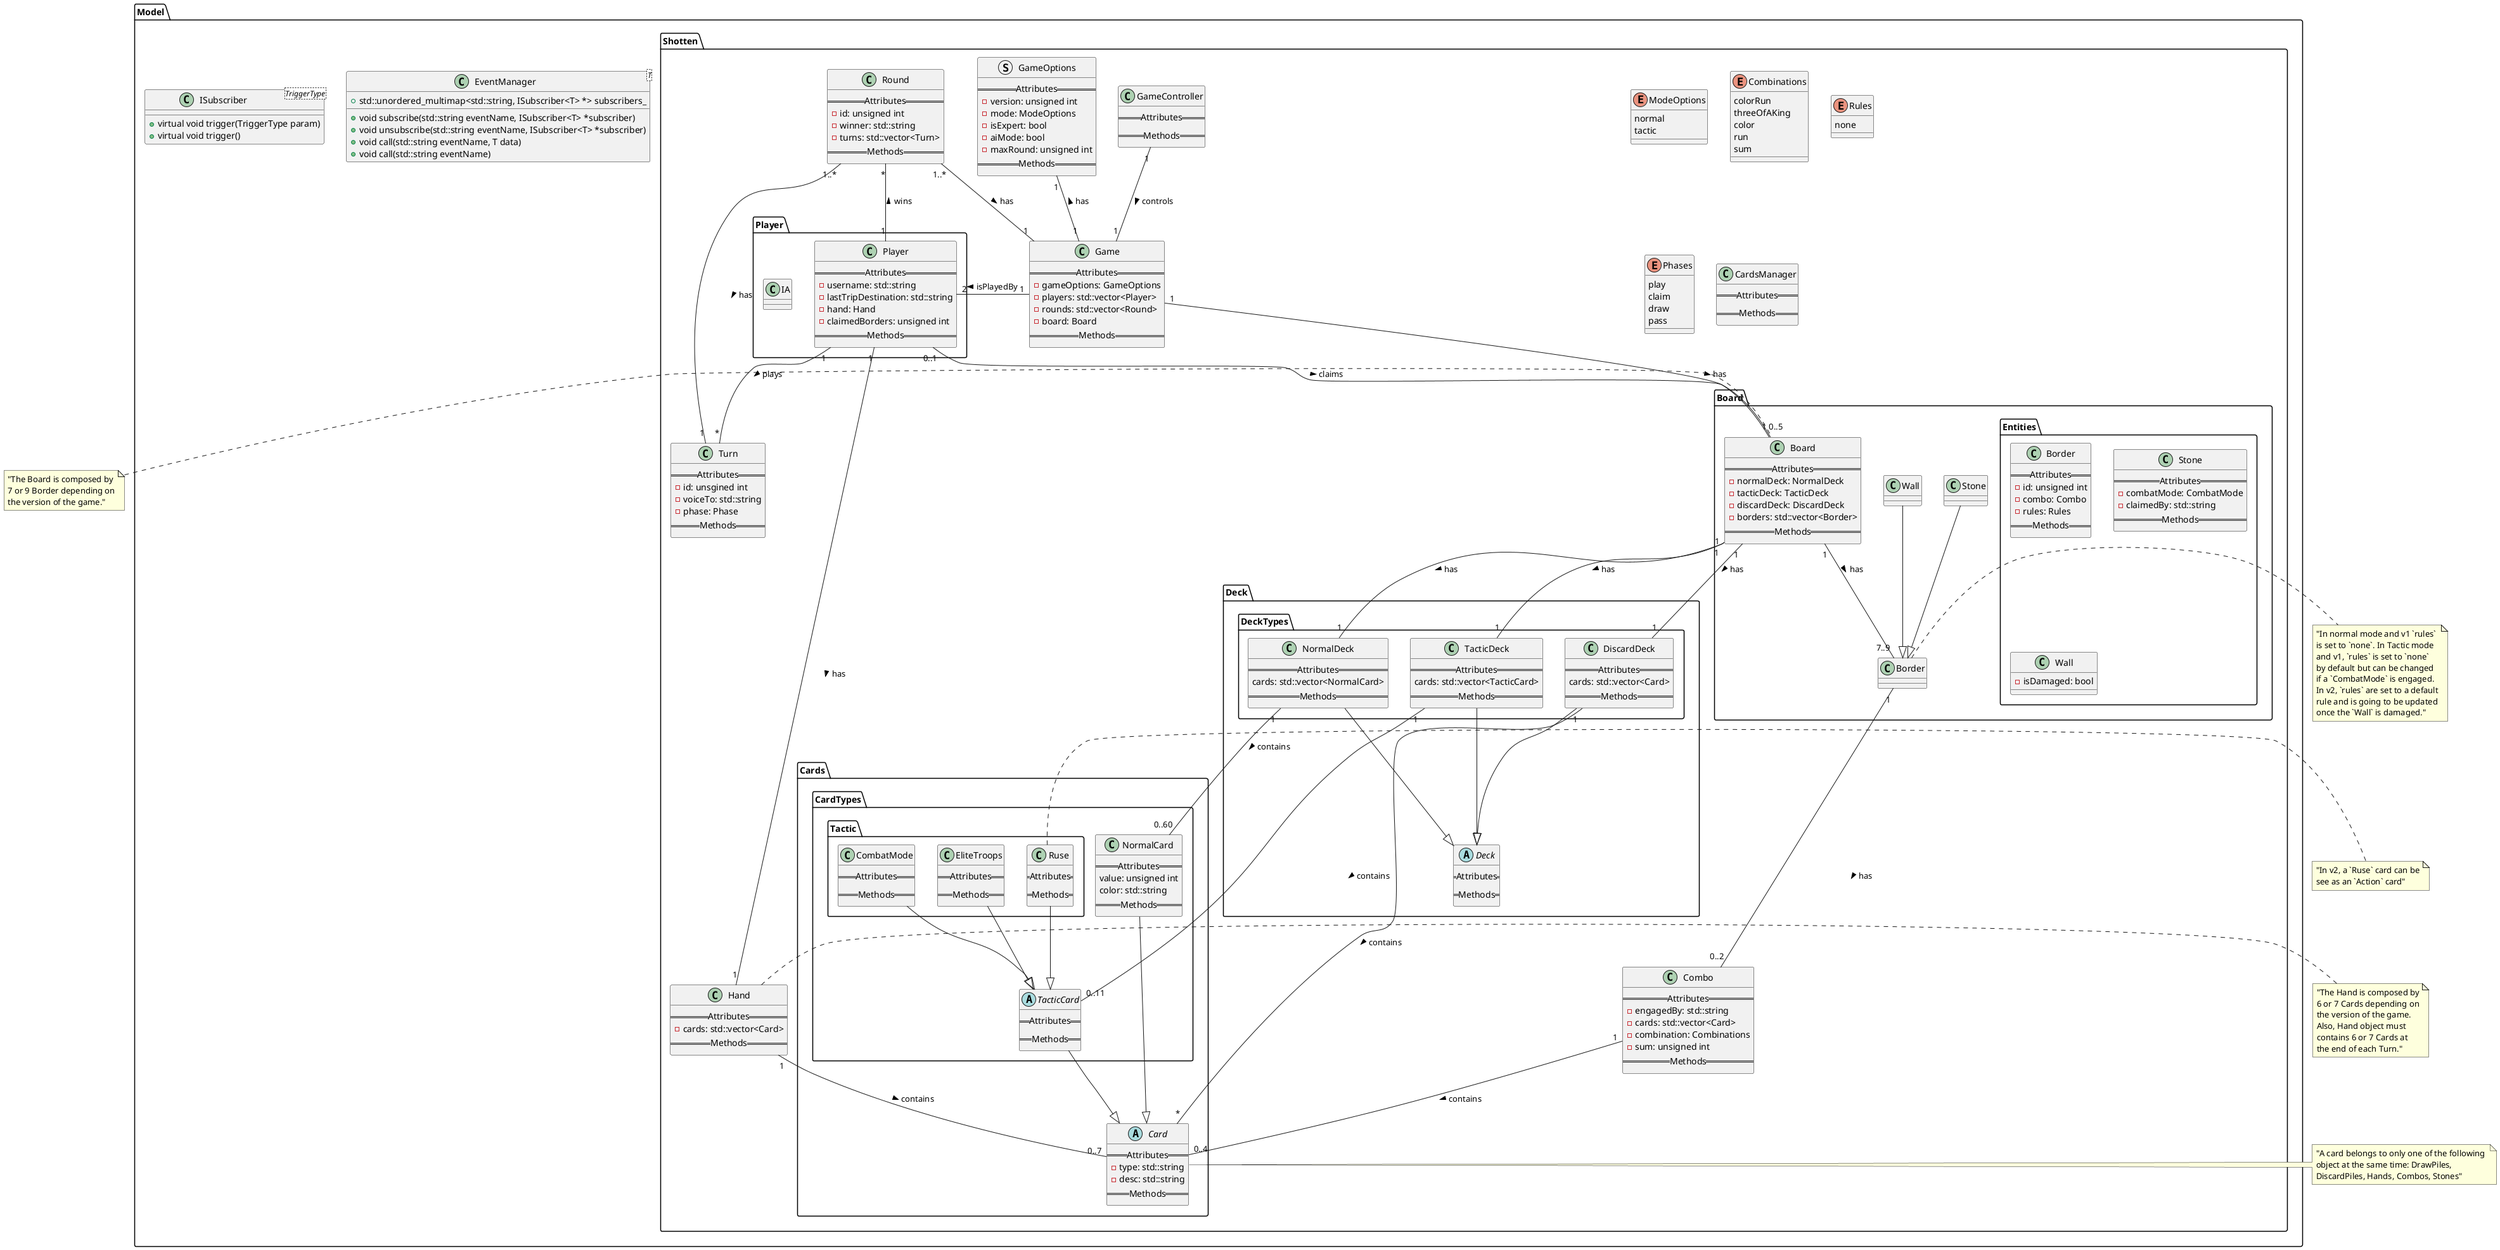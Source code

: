 @startuml Class Diagram

namespace Model {
    class EventManager<T> {
        + std::unordered_multimap<std::string, ISubscriber<T> *> subscribers_
        + void subscribe(std::string eventName, ISubscriber<T> *subscriber)
        + void unsubscribe(std::string eventName, ISubscriber<T> *subscriber)
        + void call(std::string eventName, T data)
        + void call(std::string eventName)
    }

    class ISubscriber<TriggerType> {
        + virtual void trigger(TriggerType param)
        + virtual void trigger()
    }

    namespace Model.Shotten {
        enum ModeOptions {
          normal
          tactic
        }

        enum Combinations {
          colorRun
          threeOfAKing
          color
          run
          sum
        }

        enum Rules {
          none
          ' sameColor
          ' sameRun
          ' sameSum
          ' sameColorRun
          ' sameThreeOfAKing
        }

        enum Phases {
          play
          claim
          draw
          pass
        }

        class Game {
          == Attributes ==
          - gameOptions: GameOptions
          - players: std::vector<Player>
          - rounds: std::vector<Round>
          - board: Board
          == Methods ==
        }

        class GameController {
          == Attributes ==
          == Methods ==
        }

        struct GameOptions {
          == Attributes ==
          - version: unsigned int
          - mode: ModeOptions
          - isExpert: bool
          - aiMode: bool
          - maxRound: unsigned int
          == Methods ==
        }

        class Round {
          == Attributes ==
          - id: unsigned int
          - winner: std::string
          - turns: std::vector<Turn>
          == Methods ==
        }

        class Turn {
          == Attributes ==
          - id: unsgined int
          - voiceTo: std::string
          - phase: Phase
          == Methods ==
        }

        namespace Model.Shotten.Player {
            class Player {
              == Attributes ==
              - username: std::string
              - lastTripDestination: std::string
              - hand: Hand
              - claimedBorders: unsigned int
              == Methods ==
            }

            class IA {

            }
        }

        class Hand {
          == Attributes ==
          - cards: std::vector<Card>
          == Methods ==
        }

        namespace Model.Shotten.Board {
            class Board {
              == Attributes ==
              - normalDeck: NormalDeck
              - tacticDeck: TacticDeck
              - discardDeck: DiscardDeck
              - borders: std::vector<Border>
              == Methods ==
            }

            namespace Model.Shotten.Board.Entities {
                class Border {
                  == Attributes ==
                  - id: unsigned int
                  - combo: Combo
                  - rules: Rules
                  == Methods ==
                }

                class Stone {
                  == Attributes ==
                  - combatMode: CombatMode
                  - claimedBy: std::string
                  == Methods ==
                }

                class Wall {
                  - isDamaged: bool
                }
            }
        }

        namespace Model.Shotten.Cards {
            abstract Card {
              == Attributes ==
              - type: std::string
              - desc: std::string
              == Methods ==
            }

            namespace Model.Shotten.Cards.CardTypes {
                class NormalCard {
                  == Attributes ==
                  value: unsigned int
                  color: std::string
                  == Methods ==
                }

                abstract TacticCard {
                  == Attributes ==
                  == Methods ==
                }

                namespace Model.Shotten.Cards.CardTypes.Tactic {
                    class CombatMode {
                      == Attributes ==
                      == Methods ==
                    }

                    class Ruse {
                      == Attributes ==
                      == Methods ==
                    }

                    class EliteTroops {
                      == Attributes ==
                      == Methods ==
                    }
                }
            }
        }

        namespace Deck {
            abstract Deck {
              == Attributes ==
              == Methods ==
            }

            namespace Model.Shotten.Deck.DeckTypes {
                class NormalDeck {
                  == Attributes ==
                  cards: std::vector<NormalCard>
                  == Methods ==
                }

                class TacticDeck {
                  == Attributes ==
                  cards: std::vector<TacticCard>
                  == Methods ==
                }

                class DiscardDeck {
                  == Attributes ==
                  cards: std::vector<Card>
                  == Methods ==
                }
            }
        }

        class Combo {
          == Attributes ==
          - engagedBy: std::string
          - cards: std::vector<Card>
          - combination: Combinations
          - sum: unsigned int
          == Methods ==
        }

        class CardsManager {
          == Attributes ==
          == Methods ==
        }
    }
}

Model.Shotten.GameController "1" -- "1" Model.Shotten.Game: controls >
Model.Shotten.GameOptions "1" -- "1" Model.Shotten.Game: has <
Model.Shotten.Round "1..*" -- "1" Model.Shotten.Game: has >
Model.Shotten.Game "1" -- "1" Model.Shotten.Board.Board: has >
Model.Shotten.Game "1" -- "2" Model.Shotten.Player.Player: isPlayedBy >

Model.Shotten.Board.Board "1" -- "7..9" Model.Shotten.Board.Border: has >
Model.Shotten.Board.Board "1" -- "1" Model.Shotten.Deck.DeckTypes.NormalDeck: has >
Model.Shotten.Board.Board "1" -- "1" Model.Shotten.Deck.DeckTypes.TacticDeck: has >
Model.Shotten.Board.Board "1" -- "1" Model.Shotten.Deck.DeckTypes.DiscardDeck: has >

Model.Shotten.Deck.DeckTypes.NormalDeck --|> Model.Shotten.Deck.Deck
Model.Shotten.Deck.DeckTypes.TacticDeck --|> Model.Shotten.Deck.Deck
Model.Shotten.Deck.DeckTypes.DiscardDeck --|> Model.Shotten.Deck.Deck

Model.Shotten.Board.Border "1" -- "0..2" Model.Shotten.Combo: has >
Model.Shotten.Board.Stone --|> Model.Shotten.Board.Border
Model.Shotten.Board.Wall --|> Model.Shotten.Board.Border

Model.Shotten.Player.Player "1" -- "1" Model.Shotten.Hand: has >
Model.Shotten.Player.Player  "1" -- "*" Model.Shotten.Round: wins >
Model.Shotten.Player.Player "1" -- "*" Model.Shotten.Turn: plays >
Model.Shotten.Player.Player "0..1" -- "0..5" Model.Shotten.Board.Board: claims >

Model.Shotten.Round "1..*" -- "1" Model.Shotten.Turn: has >

Model.Shotten.Cards.CardTypes.NormalCard --|> Model.Shotten.Cards.Card
Model.Shotten.Cards.CardTypes.TacticCard --|> Model.Shotten.Cards.Card
Model.Shotten.Cards.CardTypes.Tactic.CombatMode --|> Model.Shotten.Cards.CardTypes.TacticCard
Model.Shotten.Cards.CardTypes.Tactic.Ruse --|> Model.Shotten.Cards.CardTypes.TacticCard
Model.Shotten.Cards.CardTypes.Tactic.EliteTroops --|> Model.Shotten.Cards.CardTypes.TacticCard

Model.Shotten.Deck.DeckTypes.NormalDeck "1" -- "0..60" Model.Shotten.Cards.CardTypes.NormalCard: contains >
Model.Shotten.Deck.DeckTypes.DiscardDeck "1" -- "*" Model.Shotten.Cards.Card: contains >
Model.Shotten.Deck.DeckTypes.TacticDeck "1" -- "0..11" Model.Shotten.Cards.CardTypes.TacticCard: contains >

Model.Shotten.Combo "1" -- "0..4" Model.Shotten.Cards.Card: contains >
Model.Shotten.Hand "1" -- "0..7" Model.Shotten.Cards.Card: contains >

class Model.Shotten.Board.Board
note left: "The Board is composed by\n7 or 9 Border depending on\nthe version of the game."

class Model.Shotten.Hand
note right: "The Hand is composed by\n6 or 7 Cards depending on\nthe version of the game.\nAlso, Hand object must\ncontains 6 or 7 Cards at\nthe end of each Turn."

abstract Model.Shotten.Cards.Card
note right: "A card belongs to only one of the following \nobject at the same time: DrawPiles, \nDiscardPiles, Hands, Combos, Stones"

class Model.Shotten.Board.Border
note right: "In normal mode and v1 `rules`\nis set to `none`. In Tactic mode\nand v1, `rules` is set to `none`\nby default but can be changed\nif a `CombatMode` is engaged.\nIn v2, `rules` are set to a default\nrule and is going to be updated\nonce the `Wall` is damaged."

class Model.Shotten.Cards.CardTypes.Tactic.Ruse
note right: "In v2, a `Ruse` card can be\nsee as an `Action` card"

@enduml
